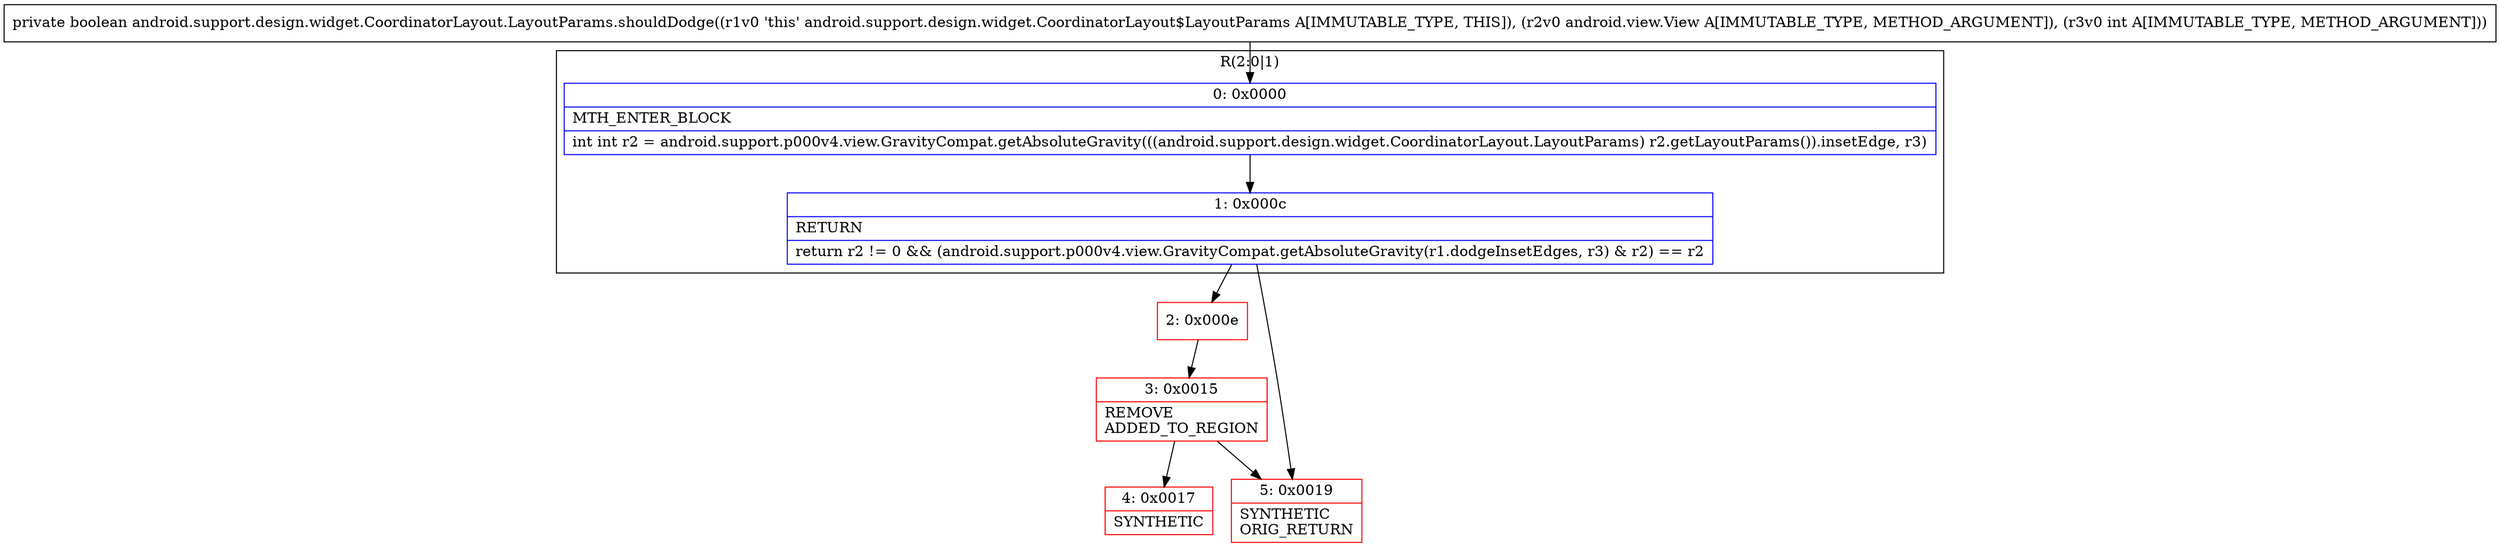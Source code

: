 digraph "CFG forandroid.support.design.widget.CoordinatorLayout.LayoutParams.shouldDodge(Landroid\/view\/View;I)Z" {
subgraph cluster_Region_1425440317 {
label = "R(2:0|1)";
node [shape=record,color=blue];
Node_0 [shape=record,label="{0\:\ 0x0000|MTH_ENTER_BLOCK\l|int int r2 = android.support.p000v4.view.GravityCompat.getAbsoluteGravity(((android.support.design.widget.CoordinatorLayout.LayoutParams) r2.getLayoutParams()).insetEdge, r3)\l}"];
Node_1 [shape=record,label="{1\:\ 0x000c|RETURN\l|return r2 != 0 && (android.support.p000v4.view.GravityCompat.getAbsoluteGravity(r1.dodgeInsetEdges, r3) & r2) == r2\l}"];
}
Node_2 [shape=record,color=red,label="{2\:\ 0x000e}"];
Node_3 [shape=record,color=red,label="{3\:\ 0x0015|REMOVE\lADDED_TO_REGION\l}"];
Node_4 [shape=record,color=red,label="{4\:\ 0x0017|SYNTHETIC\l}"];
Node_5 [shape=record,color=red,label="{5\:\ 0x0019|SYNTHETIC\lORIG_RETURN\l}"];
MethodNode[shape=record,label="{private boolean android.support.design.widget.CoordinatorLayout.LayoutParams.shouldDodge((r1v0 'this' android.support.design.widget.CoordinatorLayout$LayoutParams A[IMMUTABLE_TYPE, THIS]), (r2v0 android.view.View A[IMMUTABLE_TYPE, METHOD_ARGUMENT]), (r3v0 int A[IMMUTABLE_TYPE, METHOD_ARGUMENT])) }"];
MethodNode -> Node_0;
Node_0 -> Node_1;
Node_1 -> Node_2;
Node_1 -> Node_5;
Node_2 -> Node_3;
Node_3 -> Node_4;
Node_3 -> Node_5;
}

